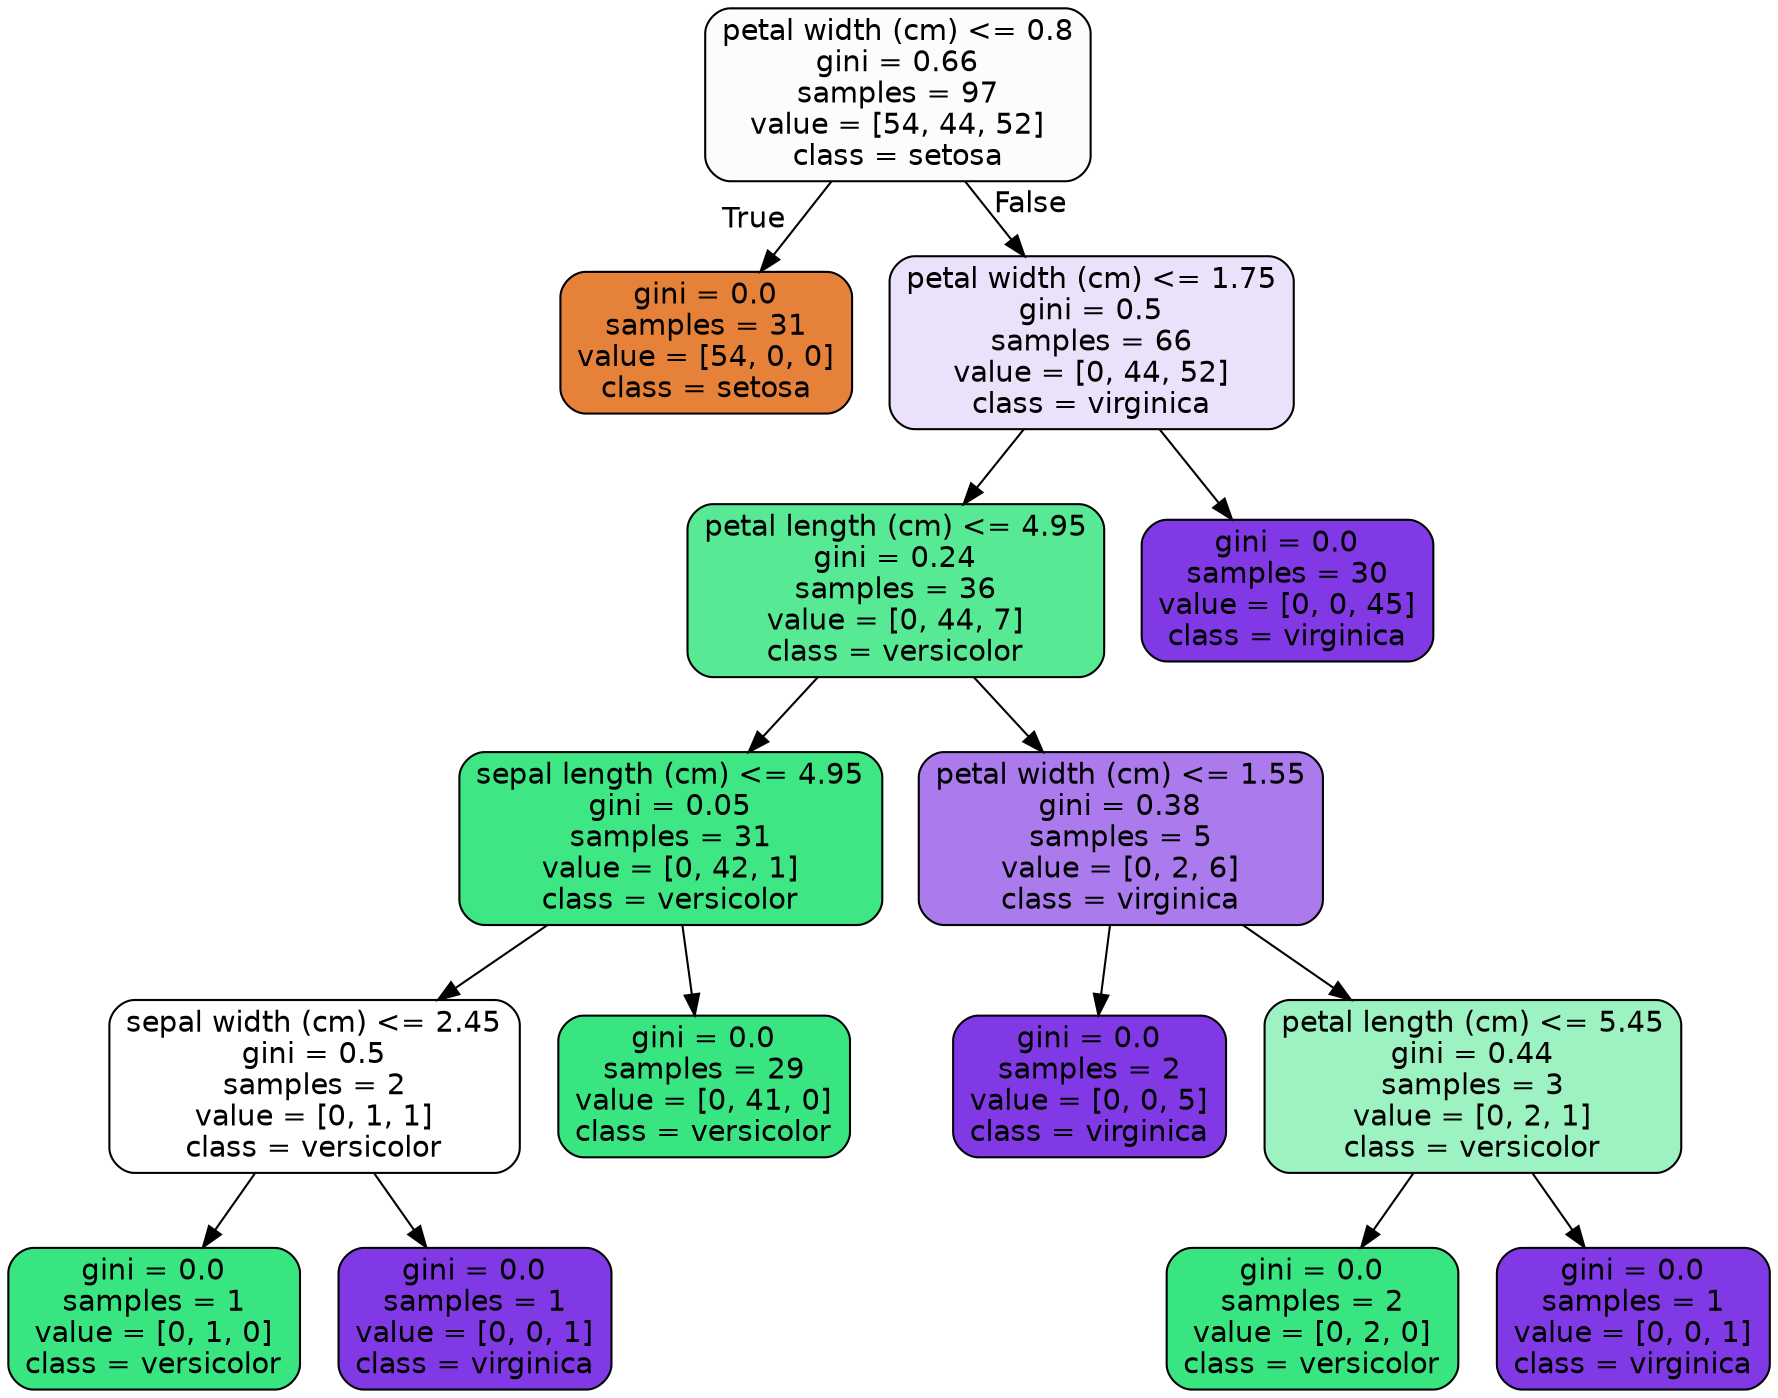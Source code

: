 digraph Tree {
node [shape=box, style="filled, rounded", color="black", fontname=helvetica] ;
edge [fontname=helvetica] ;
0 [label="petal width (cm) <= 0.8\ngini = 0.66\nsamples = 97\nvalue = [54, 44, 52]\nclass = setosa", fillcolor="#fefcfb"] ;
1 [label="gini = 0.0\nsamples = 31\nvalue = [54, 0, 0]\nclass = setosa", fillcolor="#e58139"] ;
0 -> 1 [labeldistance=2.5, labelangle=45, headlabel="True"] ;
2 [label="petal width (cm) <= 1.75\ngini = 0.5\nsamples = 66\nvalue = [0, 44, 52]\nclass = virginica", fillcolor="#ece1fb"] ;
0 -> 2 [labeldistance=2.5, labelangle=-45, headlabel="False"] ;
3 [label="petal length (cm) <= 4.95\ngini = 0.24\nsamples = 36\nvalue = [0, 44, 7]\nclass = versicolor", fillcolor="#58e995"] ;
2 -> 3 ;
4 [label="sepal length (cm) <= 4.95\ngini = 0.05\nsamples = 31\nvalue = [0, 42, 1]\nclass = versicolor", fillcolor="#3ee684"] ;
3 -> 4 ;
5 [label="sepal width (cm) <= 2.45\ngini = 0.5\nsamples = 2\nvalue = [0, 1, 1]\nclass = versicolor", fillcolor="#ffffff"] ;
4 -> 5 ;
6 [label="gini = 0.0\nsamples = 1\nvalue = [0, 1, 0]\nclass = versicolor", fillcolor="#39e581"] ;
5 -> 6 ;
7 [label="gini = 0.0\nsamples = 1\nvalue = [0, 0, 1]\nclass = virginica", fillcolor="#8139e5"] ;
5 -> 7 ;
8 [label="gini = 0.0\nsamples = 29\nvalue = [0, 41, 0]\nclass = versicolor", fillcolor="#39e581"] ;
4 -> 8 ;
9 [label="petal width (cm) <= 1.55\ngini = 0.38\nsamples = 5\nvalue = [0, 2, 6]\nclass = virginica", fillcolor="#ab7bee"] ;
3 -> 9 ;
10 [label="gini = 0.0\nsamples = 2\nvalue = [0, 0, 5]\nclass = virginica", fillcolor="#8139e5"] ;
9 -> 10 ;
11 [label="petal length (cm) <= 5.45\ngini = 0.44\nsamples = 3\nvalue = [0, 2, 1]\nclass = versicolor", fillcolor="#9cf2c0"] ;
9 -> 11 ;
12 [label="gini = 0.0\nsamples = 2\nvalue = [0, 2, 0]\nclass = versicolor", fillcolor="#39e581"] ;
11 -> 12 ;
13 [label="gini = 0.0\nsamples = 1\nvalue = [0, 0, 1]\nclass = virginica", fillcolor="#8139e5"] ;
11 -> 13 ;
14 [label="gini = 0.0\nsamples = 30\nvalue = [0, 0, 45]\nclass = virginica", fillcolor="#8139e5"] ;
2 -> 14 ;
}